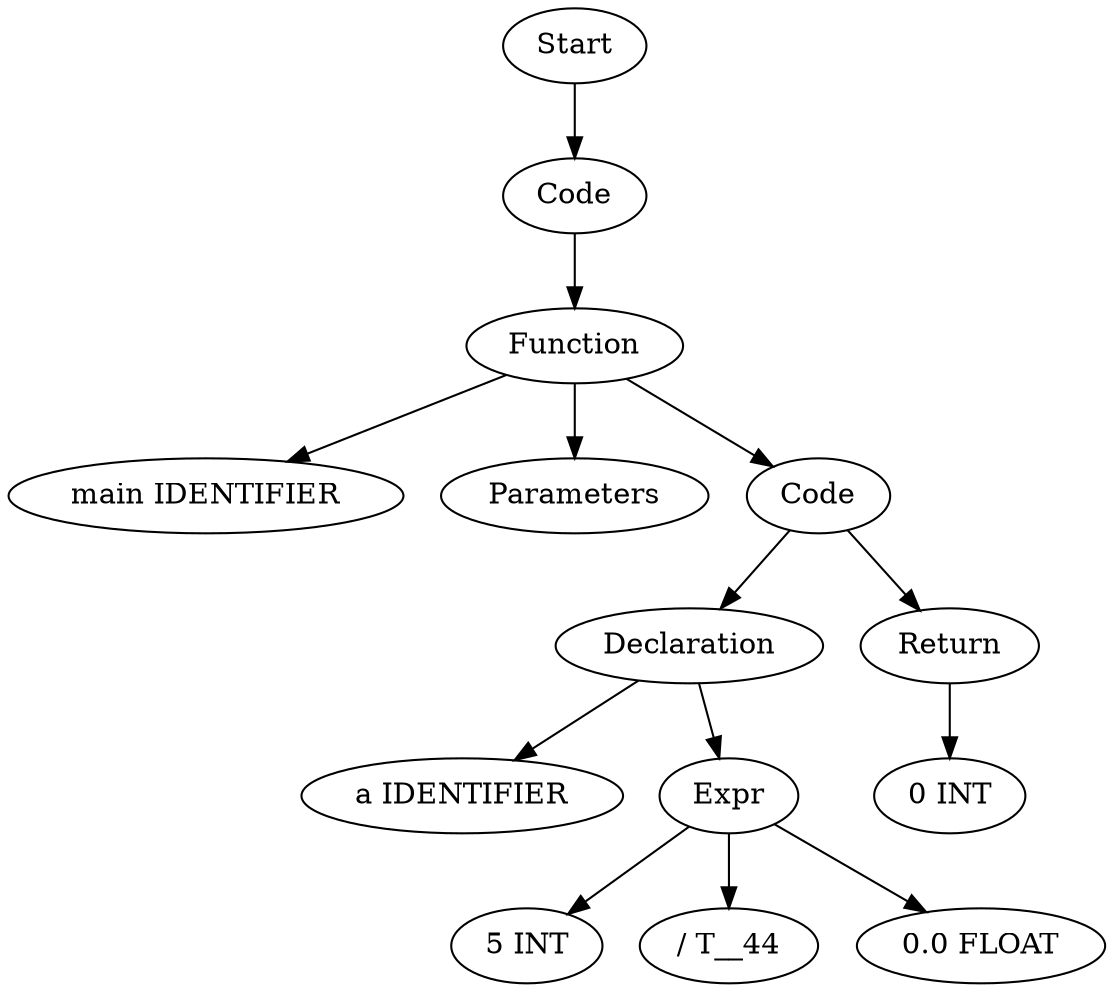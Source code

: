 digraph AST {
  "126512136171152" [label="Start"];
  "126512136171152" -> "126512136164384";
  "126512136164384" [label="Code"];
  "126512136164384" -> "126512136169376";
  "126512136169376" [label="Function"];
  "126512136169376" -> "126512136174800";
  "126512136169376" -> "126512136164192";
  "126512136169376" -> "126512136164288";
  "126512136174800" [label="main IDENTIFIER"];
  "126512136164192" [label="Parameters"];
  "126512136164288" [label="Code"];
  "126512136164288" -> "126512136242080";
  "126512136164288" -> "126512136242320";
  "126512136242080" [label="Declaration"];
  "126512136242080" -> "126512136246544";
  "126512136242080" -> "126512136245968";
  "126512136246544" [label="a IDENTIFIER"];
  "126512136245968" [label="Expr"];
  "126512136245968" -> "126512136244768";
  "126512136245968" -> "126512136244672";
  "126512136245968" -> "126512136245488";
  "126512136244768" [label="5 INT"];
  "126512136244672" [label="/ T__44"];
  "126512136245488" [label="0.0 FLOAT"];
  "126512136242320" [label="Return"];
  "126512136242320" -> "126512136246112";
  "126512136246112" [label="0 INT"];
}
